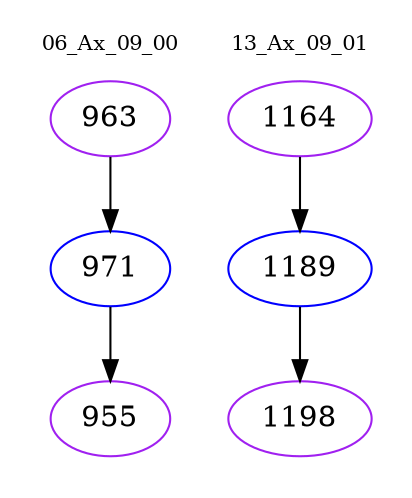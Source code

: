digraph{
subgraph cluster_0 {
color = white
label = "06_Ax_09_00";
fontsize=10;
T0_963 [label="963", color="purple"]
T0_963 -> T0_971 [color="black"]
T0_971 [label="971", color="blue"]
T0_971 -> T0_955 [color="black"]
T0_955 [label="955", color="purple"]
}
subgraph cluster_1 {
color = white
label = "13_Ax_09_01";
fontsize=10;
T1_1164 [label="1164", color="purple"]
T1_1164 -> T1_1189 [color="black"]
T1_1189 [label="1189", color="blue"]
T1_1189 -> T1_1198 [color="black"]
T1_1198 [label="1198", color="purple"]
}
}
